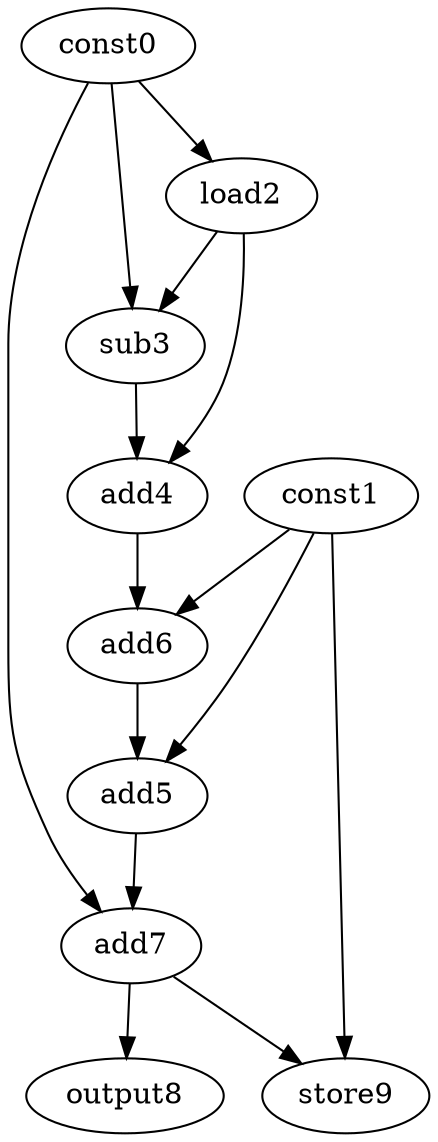 digraph G { 
const0[opcode=const]; 
const1[opcode=const]; 
load2[opcode=load]; 
sub3[opcode=sub]; 
add4[opcode=add]; 
add5[opcode=add]; 
add6[opcode=add]; 
add7[opcode=add]; 
output8[opcode=output]; 
store9[opcode=store]; 
const0->load2[operand=0];
const0->sub3[operand=0];
load2->sub3[operand=1];
load2->add4[operand=0];
sub3->add4[operand=1];
const1->add6[operand=0];
add4->add6[operand=1];
const1->add5[operand=0];
add6->add5[operand=1];
const0->add7[operand=0];
add5->add7[operand=1];
add7->output8[operand=0];
const1->store9[operand=0];
add7->store9[operand=1];
}
